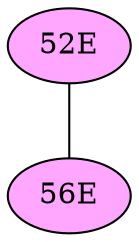 // The Round Table
graph {
	"52E" [fillcolor="#FFA6FF" style=radial]
	"56E" [fillcolor="#FFA6FF" style=radial]
	"52E" -- "56E" [penwidth=1]
}
